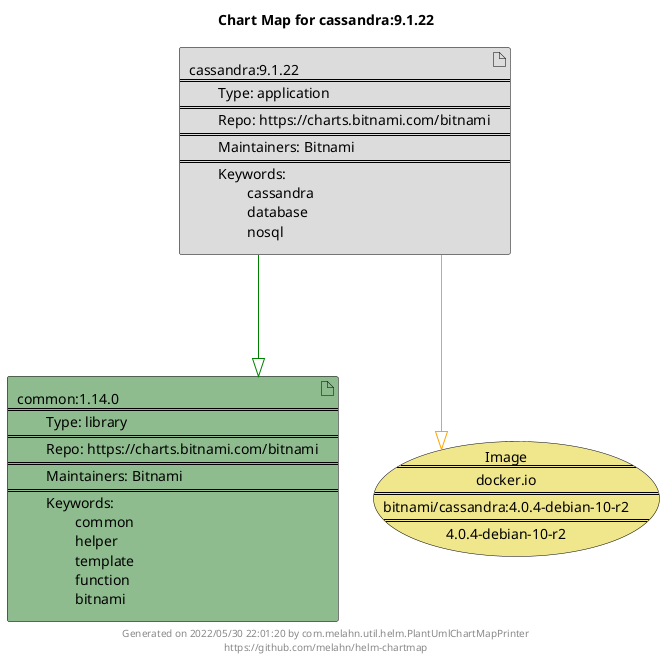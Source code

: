 @startuml
skinparam linetype ortho
skinparam backgroundColor white
skinparam usecaseBorderColor black
skinparam usecaseArrowColor LightSlateGray
skinparam artifactBorderColor black
skinparam artifactArrowColor LightSlateGray

title Chart Map for cassandra:9.1.22

'There are 2 referenced Helm Charts
artifact "cassandra:9.1.22\n====\n\tType: application\n====\n\tRepo: https://charts.bitnami.com/bitnami\n====\n\tMaintainers: Bitnami\n====\n\tKeywords: \n\t\tcassandra\n\t\tdatabase\n\t\tnosql" as cassandra_9_1_22 #Gainsboro
artifact "common:1.14.0\n====\n\tType: library\n====\n\tRepo: https://charts.bitnami.com/bitnami\n====\n\tMaintainers: Bitnami\n====\n\tKeywords: \n\t\tcommon\n\t\thelper\n\t\ttemplate\n\t\tfunction\n\t\tbitnami" as common_1_14_0 #DarkSeaGreen

'There is one referenced Docker Image
usecase "Image\n====\ndocker.io\n====\nbitnami/cassandra:4.0.4-debian-10-r2\n====\n4.0.4-debian-10-r2" as docker_io_bitnami_cassandra_4_0_4_debian_10_r2 #Khaki

'Chart Dependencies
cassandra_9_1_22--[#green]-|>common_1_14_0
cassandra_9_1_22--[#orange]-|>docker_io_bitnami_cassandra_4_0_4_debian_10_r2

center footer Generated on 2022/05/30 22:01:20 by com.melahn.util.helm.PlantUmlChartMapPrinter\nhttps://github.com/melahn/helm-chartmap
@enduml
